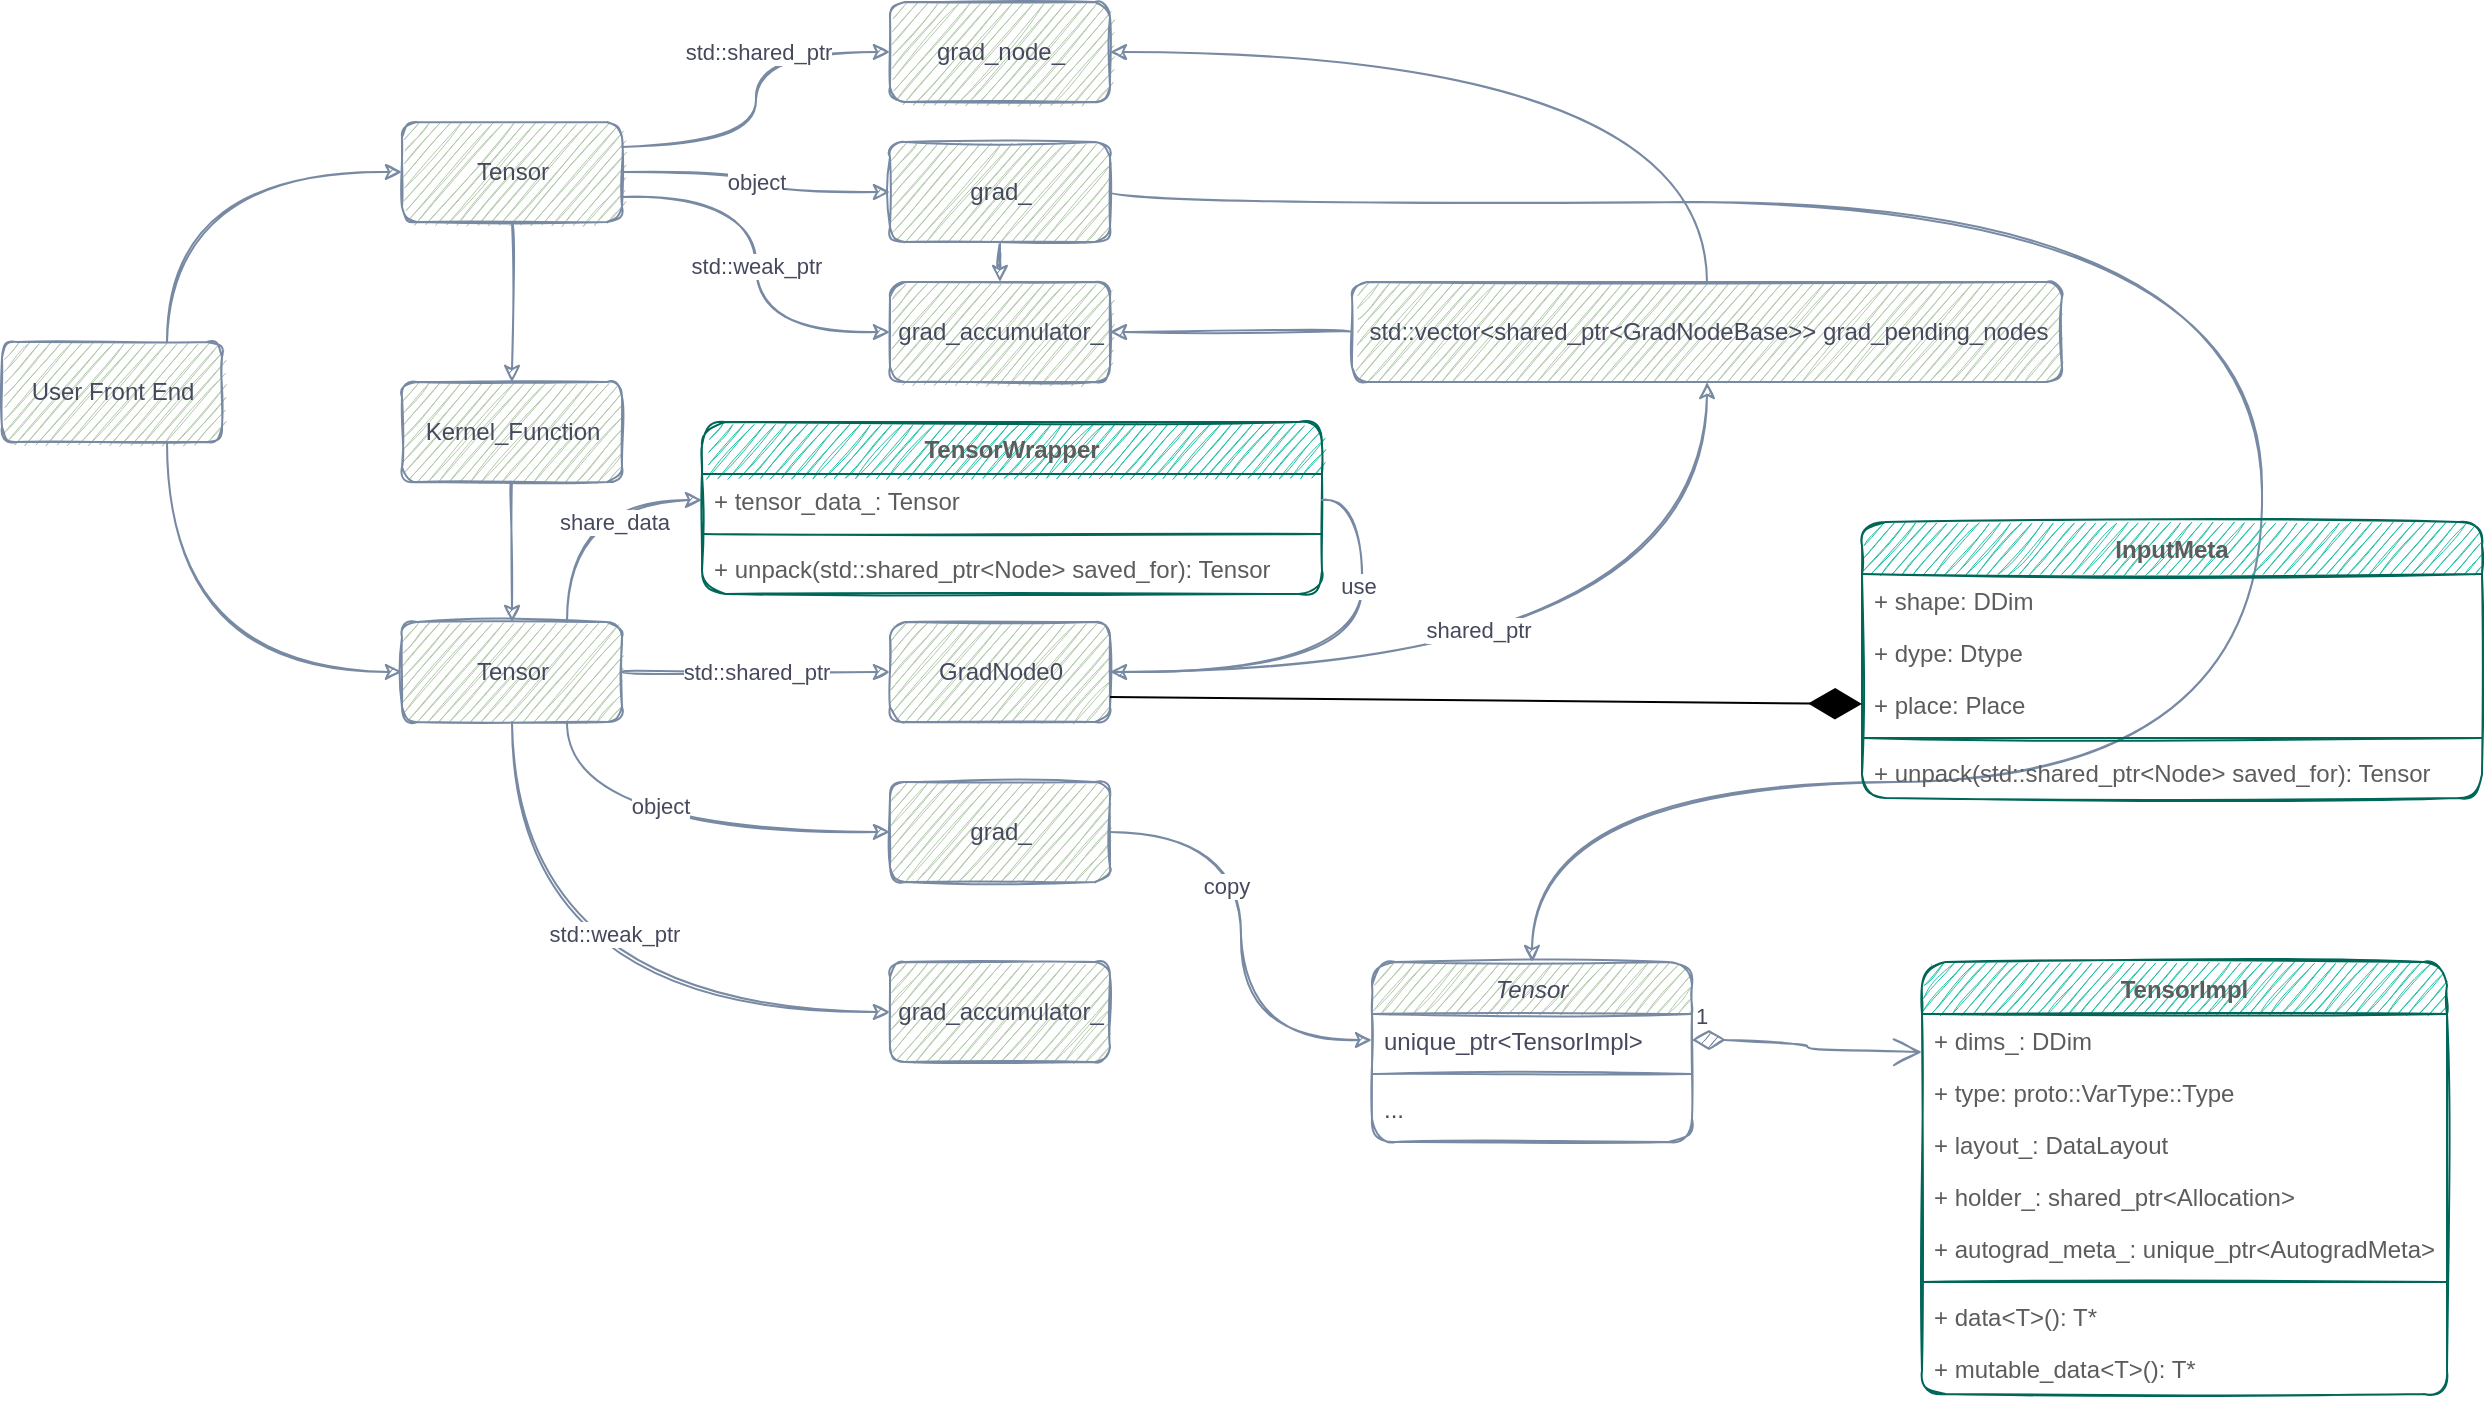<mxfile version="14.7.0" type="github">
  <diagram id="wdjLH5UwVM_nEjBRr2EJ" name="Page-1">
    <mxGraphModel dx="2066" dy="737" grid="1" gridSize="10" guides="1" tooltips="1" connect="1" arrows="1" fold="1" page="1" pageScale="1" pageWidth="850" pageHeight="1100" math="0" shadow="0">
      <root>
        <mxCell id="0" />
        <mxCell id="1" parent="0" />
        <mxCell id="DjDlUBk-94I_P1uRHrz8-1" style="edgeStyle=orthogonalEdgeStyle;curved=1;rounded=1;sketch=1;orthogonalLoop=1;jettySize=auto;html=1;exitX=0.5;exitY=1;exitDx=0;exitDy=0;entryX=0;entryY=0.5;entryDx=0;entryDy=0;fontColor=#46495D;strokeColor=#788AA3;fillColor=#B2C9AB;" parent="1" source="DjDlUBk-94I_P1uRHrz8-8" target="DjDlUBk-94I_P1uRHrz8-19" edge="1">
          <mxGeometry relative="1" as="geometry" />
        </mxCell>
        <mxCell id="DjDlUBk-94I_P1uRHrz8-2" value="std::weak_ptr" style="edgeLabel;html=1;align=center;verticalAlign=middle;resizable=0;points=[];fontColor=#46495D;" parent="DjDlUBk-94I_P1uRHrz8-1" vertex="1" connectable="0">
          <mxGeometry x="0.174" y="39" relative="1" as="geometry">
            <mxPoint as="offset" />
          </mxGeometry>
        </mxCell>
        <mxCell id="DjDlUBk-94I_P1uRHrz8-3" style="edgeStyle=orthogonalEdgeStyle;curved=1;rounded=1;sketch=1;orthogonalLoop=1;jettySize=auto;html=1;exitX=0.75;exitY=1;exitDx=0;exitDy=0;entryX=0;entryY=0.5;entryDx=0;entryDy=0;fontColor=#46495D;strokeColor=#788AA3;fillColor=#B2C9AB;" parent="1" source="DjDlUBk-94I_P1uRHrz8-8" target="DjDlUBk-94I_P1uRHrz8-15" edge="1">
          <mxGeometry relative="1" as="geometry" />
        </mxCell>
        <mxCell id="DjDlUBk-94I_P1uRHrz8-4" value="object" style="edgeLabel;html=1;align=center;verticalAlign=middle;resizable=0;points=[];fontColor=#46495D;" parent="DjDlUBk-94I_P1uRHrz8-3" vertex="1" connectable="0">
          <mxGeometry x="-0.068" y="13" relative="1" as="geometry">
            <mxPoint as="offset" />
          </mxGeometry>
        </mxCell>
        <mxCell id="DjDlUBk-94I_P1uRHrz8-5" value="std::shared_ptr" style="edgeStyle=orthogonalEdgeStyle;curved=1;rounded=1;sketch=1;orthogonalLoop=1;jettySize=auto;html=1;exitX=1;exitY=0.5;exitDx=0;exitDy=0;entryX=0;entryY=0.5;entryDx=0;entryDy=0;fontColor=#46495D;strokeColor=#788AA3;fillColor=#B2C9AB;" parent="1" source="DjDlUBk-94I_P1uRHrz8-8" target="DjDlUBk-94I_P1uRHrz8-12" edge="1">
          <mxGeometry relative="1" as="geometry" />
        </mxCell>
        <mxCell id="DjDlUBk-94I_P1uRHrz8-6" style="edgeStyle=orthogonalEdgeStyle;curved=1;rounded=1;sketch=1;orthogonalLoop=1;jettySize=auto;html=1;exitX=0.75;exitY=0;exitDx=0;exitDy=0;entryX=0;entryY=0.5;entryDx=0;entryDy=0;fontColor=#46495D;strokeColor=#788AA3;fillColor=#B2C9AB;" parent="1" source="DjDlUBk-94I_P1uRHrz8-8" target="DjDlUBk-94I_P1uRHrz8-49" edge="1">
          <mxGeometry relative="1" as="geometry" />
        </mxCell>
        <mxCell id="DjDlUBk-94I_P1uRHrz8-7" value="share_data" style="edgeLabel;html=1;align=center;verticalAlign=middle;resizable=0;points=[];fontColor=#46495D;" parent="DjDlUBk-94I_P1uRHrz8-6" vertex="1" connectable="0">
          <mxGeometry x="0.304" y="-11" relative="1" as="geometry">
            <mxPoint as="offset" />
          </mxGeometry>
        </mxCell>
        <mxCell id="DjDlUBk-94I_P1uRHrz8-8" value="Tensor" style="html=1;rounded=1;sketch=1;fontColor=#46495D;strokeColor=#788AA3;fillColor=#B2C9AB;" parent="1" vertex="1">
          <mxGeometry x="210" y="840" width="110" height="50" as="geometry" />
        </mxCell>
        <mxCell id="DjDlUBk-94I_P1uRHrz8-9" style="edgeStyle=orthogonalEdgeStyle;curved=1;rounded=1;sketch=1;orthogonalLoop=1;jettySize=auto;html=1;exitX=1;exitY=0.5;exitDx=0;exitDy=0;entryX=0.5;entryY=1;entryDx=0;entryDy=0;fontColor=#46495D;strokeColor=#788AA3;fillColor=#B2C9AB;" parent="1" source="DjDlUBk-94I_P1uRHrz8-12" target="DjDlUBk-94I_P1uRHrz8-18" edge="1">
          <mxGeometry relative="1" as="geometry" />
        </mxCell>
        <mxCell id="DjDlUBk-94I_P1uRHrz8-10" value="shared_ptr" style="edgeLabel;html=1;align=center;verticalAlign=middle;resizable=0;points=[];fontColor=#46495D;" parent="DjDlUBk-94I_P1uRHrz8-9" vertex="1" connectable="0">
          <mxGeometry x="-0.178" y="21" relative="1" as="geometry">
            <mxPoint x="1" as="offset" />
          </mxGeometry>
        </mxCell>
        <mxCell id="DjDlUBk-94I_P1uRHrz8-11" style="edgeStyle=orthogonalEdgeStyle;curved=1;rounded=1;sketch=1;orthogonalLoop=1;jettySize=auto;html=1;exitX=1;exitY=0.5;exitDx=0;exitDy=0;entryX=0.5;entryY=0;entryDx=0;entryDy=0;fontColor=#46495D;strokeColor=#788AA3;fillColor=#B2C9AB;" parent="1" source="DjDlUBk-94I_P1uRHrz8-28" target="DjDlUBk-94I_P1uRHrz8-29" edge="1">
          <mxGeometry relative="1" as="geometry">
            <Array as="points">
              <mxPoint x="564" y="630" />
              <mxPoint x="1140" y="630" />
              <mxPoint x="1140" y="920" />
              <mxPoint x="775" y="920" />
            </Array>
          </mxGeometry>
        </mxCell>
        <mxCell id="DjDlUBk-94I_P1uRHrz8-12" value="GradNode0" style="html=1;rounded=1;sketch=1;fontColor=#46495D;strokeColor=#788AA3;fillColor=#B2C9AB;" parent="1" vertex="1">
          <mxGeometry x="454" y="840" width="110" height="50" as="geometry" />
        </mxCell>
        <mxCell id="DjDlUBk-94I_P1uRHrz8-13" style="edgeStyle=orthogonalEdgeStyle;curved=1;rounded=1;sketch=1;orthogonalLoop=1;jettySize=auto;html=1;exitX=1;exitY=0.5;exitDx=0;exitDy=0;entryX=0;entryY=0.5;entryDx=0;entryDy=0;fontColor=#46495D;strokeColor=#788AA3;fillColor=#B2C9AB;" parent="1" source="DjDlUBk-94I_P1uRHrz8-15" target="DjDlUBk-94I_P1uRHrz8-30" edge="1">
          <mxGeometry relative="1" as="geometry" />
        </mxCell>
        <mxCell id="DjDlUBk-94I_P1uRHrz8-14" value="copy" style="edgeLabel;html=1;align=center;verticalAlign=middle;resizable=0;points=[];fontColor=#46495D;" parent="DjDlUBk-94I_P1uRHrz8-13" vertex="1" connectable="0">
          <mxGeometry x="-0.221" y="-8" relative="1" as="geometry">
            <mxPoint y="1" as="offset" />
          </mxGeometry>
        </mxCell>
        <mxCell id="DjDlUBk-94I_P1uRHrz8-15" value="grad_" style="html=1;rounded=1;sketch=1;fontColor=#46495D;strokeColor=#788AA3;fillColor=#B2C9AB;" parent="1" vertex="1">
          <mxGeometry x="454" y="920" width="110" height="50" as="geometry" />
        </mxCell>
        <mxCell id="DjDlUBk-94I_P1uRHrz8-16" style="edgeStyle=orthogonalEdgeStyle;curved=1;rounded=1;sketch=1;orthogonalLoop=1;jettySize=auto;html=1;exitX=0.5;exitY=0;exitDx=0;exitDy=0;entryX=1;entryY=0.5;entryDx=0;entryDy=0;fontColor=#46495D;strokeColor=#788AA3;fillColor=#B2C9AB;" parent="1" source="DjDlUBk-94I_P1uRHrz8-18" target="DjDlUBk-94I_P1uRHrz8-54" edge="1">
          <mxGeometry relative="1" as="geometry">
            <mxPoint x="564" y="555" as="targetPoint" />
          </mxGeometry>
        </mxCell>
        <mxCell id="DjDlUBk-94I_P1uRHrz8-17" style="edgeStyle=orthogonalEdgeStyle;curved=1;rounded=1;sketch=1;orthogonalLoop=1;jettySize=auto;html=1;exitX=0;exitY=0.5;exitDx=0;exitDy=0;entryX=1;entryY=0.5;entryDx=0;entryDy=0;fontColor=#46495D;strokeColor=#788AA3;fillColor=#B2C9AB;" parent="1" source="DjDlUBk-94I_P1uRHrz8-18" target="DjDlUBk-94I_P1uRHrz8-26" edge="1">
          <mxGeometry relative="1" as="geometry" />
        </mxCell>
        <mxCell id="DjDlUBk-94I_P1uRHrz8-18" value="std::vector&amp;lt;shared_ptr&amp;lt;GradNodeBase&amp;gt;&amp;gt; grad_pending_nodes" style="html=1;rounded=1;sketch=1;fontColor=#46495D;strokeColor=#788AA3;fillColor=#B2C9AB;" parent="1" vertex="1">
          <mxGeometry x="685" y="670" width="355" height="50" as="geometry" />
        </mxCell>
        <mxCell id="DjDlUBk-94I_P1uRHrz8-19" value="grad_accumulator_" style="html=1;rounded=1;sketch=1;fontColor=#46495D;strokeColor=#788AA3;fillColor=#B2C9AB;" parent="1" vertex="1">
          <mxGeometry x="454" y="1010" width="110" height="50" as="geometry" />
        </mxCell>
        <mxCell id="DjDlUBk-94I_P1uRHrz8-20" style="edgeStyle=orthogonalEdgeStyle;curved=1;rounded=1;sketch=1;orthogonalLoop=1;jettySize=auto;html=1;exitX=1;exitY=0.25;exitDx=0;exitDy=0;entryX=0;entryY=0.5;entryDx=0;entryDy=0;fontColor=#46495D;strokeColor=#788AA3;fillColor=#B2C9AB;" parent="1" source="DjDlUBk-94I_P1uRHrz8-25" target="DjDlUBk-94I_P1uRHrz8-54" edge="1">
          <mxGeometry relative="1" as="geometry">
            <mxPoint x="454" y="555" as="targetPoint" />
          </mxGeometry>
        </mxCell>
        <mxCell id="DjDlUBk-94I_P1uRHrz8-21" value="std::shared_ptr" style="edgeLabel;html=1;align=center;verticalAlign=middle;resizable=0;points=[];fontColor=#46495D;" parent="DjDlUBk-94I_P1uRHrz8-20" vertex="1" connectable="0">
          <mxGeometry x="0.274" relative="1" as="geometry">
            <mxPoint as="offset" />
          </mxGeometry>
        </mxCell>
        <mxCell id="DjDlUBk-94I_P1uRHrz8-22" value="std::weak_ptr" style="edgeStyle=orthogonalEdgeStyle;curved=1;rounded=1;sketch=1;orthogonalLoop=1;jettySize=auto;html=1;exitX=1;exitY=0.75;exitDx=0;exitDy=0;entryX=0;entryY=0.5;entryDx=0;entryDy=0;fontColor=#46495D;strokeColor=#788AA3;fillColor=#B2C9AB;" parent="1" source="DjDlUBk-94I_P1uRHrz8-25" target="DjDlUBk-94I_P1uRHrz8-26" edge="1">
          <mxGeometry relative="1" as="geometry" />
        </mxCell>
        <mxCell id="DjDlUBk-94I_P1uRHrz8-23" value="object" style="edgeStyle=orthogonalEdgeStyle;curved=1;rounded=1;sketch=1;orthogonalLoop=1;jettySize=auto;html=1;exitX=1;exitY=0.5;exitDx=0;exitDy=0;entryX=0;entryY=0.5;entryDx=0;entryDy=0;fontColor=#46495D;strokeColor=#788AA3;fillColor=#B2C9AB;" parent="1" source="DjDlUBk-94I_P1uRHrz8-25" target="DjDlUBk-94I_P1uRHrz8-28" edge="1">
          <mxGeometry relative="1" as="geometry" />
        </mxCell>
        <mxCell id="DjDlUBk-94I_P1uRHrz8-24" style="edgeStyle=orthogonalEdgeStyle;curved=1;rounded=1;sketch=1;orthogonalLoop=1;jettySize=auto;html=1;exitX=0.5;exitY=1;exitDx=0;exitDy=0;fontColor=#46495D;strokeColor=#788AA3;fillColor=#B2C9AB;" parent="1" source="DjDlUBk-94I_P1uRHrz8-25" target="DjDlUBk-94I_P1uRHrz8-38" edge="1">
          <mxGeometry relative="1" as="geometry" />
        </mxCell>
        <mxCell id="DjDlUBk-94I_P1uRHrz8-25" value="Tensor" style="html=1;rounded=1;sketch=1;fontColor=#46495D;strokeColor=#788AA3;fillColor=#B2C9AB;" parent="1" vertex="1">
          <mxGeometry x="210" y="590" width="110" height="50" as="geometry" />
        </mxCell>
        <mxCell id="DjDlUBk-94I_P1uRHrz8-26" value="grad_accumulator_" style="html=1;rounded=1;sketch=1;fontColor=#46495D;strokeColor=#788AA3;fillColor=#B2C9AB;" parent="1" vertex="1">
          <mxGeometry x="454" y="670" width="110" height="50" as="geometry" />
        </mxCell>
        <mxCell id="DjDlUBk-94I_P1uRHrz8-27" value="" style="edgeStyle=orthogonalEdgeStyle;curved=1;rounded=1;sketch=1;orthogonalLoop=1;jettySize=auto;html=1;fontColor=#46495D;strokeColor=#788AA3;fillColor=#B2C9AB;" parent="1" source="DjDlUBk-94I_P1uRHrz8-28" target="DjDlUBk-94I_P1uRHrz8-26" edge="1">
          <mxGeometry relative="1" as="geometry" />
        </mxCell>
        <mxCell id="DjDlUBk-94I_P1uRHrz8-28" value="grad_" style="html=1;rounded=1;sketch=1;fontColor=#46495D;strokeColor=#788AA3;fillColor=#B2C9AB;" parent="1" vertex="1">
          <mxGeometry x="454" y="600" width="110" height="50" as="geometry" />
        </mxCell>
        <mxCell id="DjDlUBk-94I_P1uRHrz8-29" value="Tensor" style="swimlane;fontStyle=2;align=center;verticalAlign=top;childLayout=stackLayout;horizontal=1;startSize=26;horizontalStack=0;resizeParent=1;resizeLast=0;collapsible=1;marginBottom=0;shadow=0;strokeWidth=1;fillColor=#B2C9AB;strokeColor=#788AA3;fontColor=#46495D;sketch=1;rounded=1;" parent="1" vertex="1">
          <mxGeometry x="695" y="1010" width="160" height="90" as="geometry">
            <mxRectangle x="230" y="140" width="160" height="26" as="alternateBounds" />
          </mxGeometry>
        </mxCell>
        <mxCell id="DjDlUBk-94I_P1uRHrz8-30" value="unique_ptr&lt;TensorImpl&gt;" style="text;align=left;verticalAlign=top;spacingLeft=4;spacingRight=4;overflow=hidden;rotatable=0;points=[[0,0.5],[1,0.5]];portConstraint=eastwest;shadow=0;html=0;fontColor=#46495D;sketch=1;rounded=1;" parent="DjDlUBk-94I_P1uRHrz8-29" vertex="1">
          <mxGeometry y="26" width="160" height="26" as="geometry" />
        </mxCell>
        <mxCell id="DjDlUBk-94I_P1uRHrz8-31" value="" style="line;html=1;strokeWidth=1;align=left;verticalAlign=middle;spacingTop=-1;spacingLeft=3;spacingRight=3;rotatable=0;labelPosition=right;points=[];portConstraint=eastwest;fillColor=#B2C9AB;strokeColor=#788AA3;fontColor=#46495D;sketch=1;rounded=1;" parent="DjDlUBk-94I_P1uRHrz8-29" vertex="1">
          <mxGeometry y="52" width="160" height="8" as="geometry" />
        </mxCell>
        <mxCell id="DjDlUBk-94I_P1uRHrz8-32" value="..." style="text;align=left;verticalAlign=top;spacingLeft=4;spacingRight=4;overflow=hidden;rotatable=0;points=[[0,0.5],[1,0.5]];portConstraint=eastwest;fontColor=#46495D;sketch=1;rounded=1;" parent="DjDlUBk-94I_P1uRHrz8-29" vertex="1">
          <mxGeometry y="60" width="160" height="26" as="geometry" />
        </mxCell>
        <mxCell id="DjDlUBk-94I_P1uRHrz8-33" value="1" style="endArrow=open;html=1;endSize=12;startArrow=diamondThin;startSize=14;startFill=1;edgeStyle=orthogonalEdgeStyle;align=left;verticalAlign=bottom;entryX=0;entryY=0.5;entryDx=0;entryDy=0;strokeColor=#788AA3;fontColor=#46495D;curved=1;sketch=1;exitX=1;exitY=0.5;exitDx=0;exitDy=0;" parent="1" source="DjDlUBk-94I_P1uRHrz8-30" edge="1">
          <mxGeometry x="-1" y="3" relative="1" as="geometry">
            <mxPoint x="740" y="1025" as="sourcePoint" />
            <mxPoint x="970" y="1055" as="targetPoint" />
          </mxGeometry>
        </mxCell>
        <mxCell id="DjDlUBk-94I_P1uRHrz8-34" style="edgeStyle=orthogonalEdgeStyle;curved=1;rounded=1;sketch=1;orthogonalLoop=1;jettySize=auto;html=1;exitX=0.75;exitY=0;exitDx=0;exitDy=0;entryX=0;entryY=0.5;entryDx=0;entryDy=0;fontColor=#46495D;strokeColor=#788AA3;fillColor=#B2C9AB;" parent="1" source="DjDlUBk-94I_P1uRHrz8-36" target="DjDlUBk-94I_P1uRHrz8-25" edge="1">
          <mxGeometry relative="1" as="geometry" />
        </mxCell>
        <mxCell id="DjDlUBk-94I_P1uRHrz8-35" style="edgeStyle=orthogonalEdgeStyle;curved=1;rounded=1;sketch=1;orthogonalLoop=1;jettySize=auto;html=1;exitX=0.75;exitY=1;exitDx=0;exitDy=0;entryX=0;entryY=0.5;entryDx=0;entryDy=0;fontColor=#46495D;strokeColor=#788AA3;fillColor=#B2C9AB;" parent="1" source="DjDlUBk-94I_P1uRHrz8-36" target="DjDlUBk-94I_P1uRHrz8-8" edge="1">
          <mxGeometry relative="1" as="geometry" />
        </mxCell>
        <mxCell id="DjDlUBk-94I_P1uRHrz8-36" value="User Front End" style="html=1;rounded=1;sketch=1;fontColor=#46495D;strokeColor=#788AA3;fillColor=#B2C9AB;" parent="1" vertex="1">
          <mxGeometry x="10" y="700" width="110" height="50" as="geometry" />
        </mxCell>
        <mxCell id="DjDlUBk-94I_P1uRHrz8-37" style="edgeStyle=orthogonalEdgeStyle;curved=1;rounded=1;sketch=1;orthogonalLoop=1;jettySize=auto;html=1;exitX=0.5;exitY=1;exitDx=0;exitDy=0;entryX=0.5;entryY=0;entryDx=0;entryDy=0;fontColor=#46495D;strokeColor=#788AA3;fillColor=#B2C9AB;" parent="1" source="DjDlUBk-94I_P1uRHrz8-38" target="DjDlUBk-94I_P1uRHrz8-8" edge="1">
          <mxGeometry relative="1" as="geometry" />
        </mxCell>
        <mxCell id="DjDlUBk-94I_P1uRHrz8-38" value="Kernel_Function" style="html=1;rounded=1;sketch=1;fontColor=#46495D;strokeColor=#788AA3;fillColor=#B2C9AB;" parent="1" vertex="1">
          <mxGeometry x="210" y="720" width="110" height="50" as="geometry" />
        </mxCell>
        <mxCell id="DjDlUBk-94I_P1uRHrz8-39" value="TensorImpl" style="swimlane;fontStyle=1;align=center;verticalAlign=top;childLayout=stackLayout;horizontal=1;startSize=26;horizontalStack=0;resizeParent=1;resizeParentMax=0;resizeLast=0;collapsible=1;marginBottom=0;sketch=1;rounded=1;fillColor=#21C0A5;strokeColor=#006658;fontColor=#5C5C5C;" parent="1" vertex="1">
          <mxGeometry x="970" y="1010" width="262.5" height="216" as="geometry" />
        </mxCell>
        <mxCell id="DjDlUBk-94I_P1uRHrz8-40" value="+ dims_: DDim" style="text;strokeColor=none;fillColor=none;align=left;verticalAlign=top;spacingLeft=4;spacingRight=4;overflow=hidden;rotatable=0;points=[[0,0.5],[1,0.5]];portConstraint=eastwest;sketch=1;rounded=1;fontColor=#5C5C5C;" parent="DjDlUBk-94I_P1uRHrz8-39" vertex="1">
          <mxGeometry y="26" width="262.5" height="26" as="geometry" />
        </mxCell>
        <mxCell id="DjDlUBk-94I_P1uRHrz8-41" value="+ type: proto::VarType::Type" style="text;strokeColor=none;fillColor=none;align=left;verticalAlign=top;spacingLeft=4;spacingRight=4;overflow=hidden;rotatable=0;points=[[0,0.5],[1,0.5]];portConstraint=eastwest;sketch=1;rounded=1;fontColor=#5C5C5C;" parent="DjDlUBk-94I_P1uRHrz8-39" vertex="1">
          <mxGeometry y="52" width="262.5" height="26" as="geometry" />
        </mxCell>
        <mxCell id="DjDlUBk-94I_P1uRHrz8-42" value="+ layout_: DataLayout" style="text;strokeColor=none;fillColor=none;align=left;verticalAlign=top;spacingLeft=4;spacingRight=4;overflow=hidden;rotatable=0;points=[[0,0.5],[1,0.5]];portConstraint=eastwest;sketch=1;rounded=1;fontColor=#5C5C5C;" parent="DjDlUBk-94I_P1uRHrz8-39" vertex="1">
          <mxGeometry y="78" width="262.5" height="26" as="geometry" />
        </mxCell>
        <mxCell id="DjDlUBk-94I_P1uRHrz8-43" value="+ holder_: shared_ptr&lt;Allocation&gt;" style="text;strokeColor=none;fillColor=none;align=left;verticalAlign=top;spacingLeft=4;spacingRight=4;overflow=hidden;rotatable=0;points=[[0,0.5],[1,0.5]];portConstraint=eastwest;sketch=1;rounded=1;fontColor=#5C5C5C;" parent="DjDlUBk-94I_P1uRHrz8-39" vertex="1">
          <mxGeometry y="104" width="262.5" height="26" as="geometry" />
        </mxCell>
        <mxCell id="DjDlUBk-94I_P1uRHrz8-44" value="+ autograd_meta_: unique_ptr&lt;AutogradMeta&gt;" style="text;strokeColor=none;fillColor=none;align=left;verticalAlign=top;spacingLeft=4;spacingRight=4;overflow=hidden;rotatable=0;points=[[0,0.5],[1,0.5]];portConstraint=eastwest;sketch=1;rounded=1;fontColor=#5C5C5C;" parent="DjDlUBk-94I_P1uRHrz8-39" vertex="1">
          <mxGeometry y="130" width="262.5" height="26" as="geometry" />
        </mxCell>
        <mxCell id="DjDlUBk-94I_P1uRHrz8-45" value="" style="line;strokeWidth=1;fillColor=none;align=left;verticalAlign=middle;spacingTop=-1;spacingLeft=3;spacingRight=3;rotatable=0;labelPosition=right;points=[];portConstraint=eastwest;sketch=1;rounded=1;strokeColor=#006658;fontColor=#5C5C5C;" parent="DjDlUBk-94I_P1uRHrz8-39" vertex="1">
          <mxGeometry y="156" width="262.5" height="8" as="geometry" />
        </mxCell>
        <mxCell id="DjDlUBk-94I_P1uRHrz8-46" value="+ data&lt;T&gt;(): T*" style="text;strokeColor=none;fillColor=none;align=left;verticalAlign=top;spacingLeft=4;spacingRight=4;overflow=hidden;rotatable=0;points=[[0,0.5],[1,0.5]];portConstraint=eastwest;sketch=1;rounded=1;fontColor=#5C5C5C;" parent="DjDlUBk-94I_P1uRHrz8-39" vertex="1">
          <mxGeometry y="164" width="262.5" height="26" as="geometry" />
        </mxCell>
        <mxCell id="DjDlUBk-94I_P1uRHrz8-47" value="+ mutable_data&lt;T&gt;(): T*" style="text;strokeColor=none;fillColor=none;align=left;verticalAlign=top;spacingLeft=4;spacingRight=4;overflow=hidden;rotatable=0;points=[[0,0.5],[1,0.5]];portConstraint=eastwest;sketch=1;rounded=1;fontColor=#5C5C5C;" parent="DjDlUBk-94I_P1uRHrz8-39" vertex="1">
          <mxGeometry y="190" width="262.5" height="26" as="geometry" />
        </mxCell>
        <mxCell id="DjDlUBk-94I_P1uRHrz8-48" value="TensorWrapper" style="swimlane;fontStyle=1;align=center;verticalAlign=top;childLayout=stackLayout;horizontal=1;startSize=26;horizontalStack=0;resizeParent=1;resizeParentMax=0;resizeLast=0;collapsible=1;marginBottom=0;sketch=1;rounded=1;fillColor=#21C0A5;strokeColor=#006658;fontColor=#5C5C5C;" parent="1" vertex="1">
          <mxGeometry x="360" y="740" width="310" height="86" as="geometry" />
        </mxCell>
        <mxCell id="DjDlUBk-94I_P1uRHrz8-49" value="+ tensor_data_: Tensor" style="text;strokeColor=none;fillColor=none;align=left;verticalAlign=top;spacingLeft=4;spacingRight=4;overflow=hidden;rotatable=0;points=[[0,0.5],[1,0.5]];portConstraint=eastwest;sketch=1;rounded=1;fontColor=#5C5C5C;" parent="DjDlUBk-94I_P1uRHrz8-48" vertex="1">
          <mxGeometry y="26" width="310" height="26" as="geometry" />
        </mxCell>
        <mxCell id="DjDlUBk-94I_P1uRHrz8-50" value="" style="line;strokeWidth=1;fillColor=none;align=left;verticalAlign=middle;spacingTop=-1;spacingLeft=3;spacingRight=3;rotatable=0;labelPosition=right;points=[];portConstraint=eastwest;sketch=1;rounded=1;strokeColor=#006658;fontColor=#5C5C5C;" parent="DjDlUBk-94I_P1uRHrz8-48" vertex="1">
          <mxGeometry y="52" width="310" height="8" as="geometry" />
        </mxCell>
        <mxCell id="DjDlUBk-94I_P1uRHrz8-51" value="+ unpack(std::shared_ptr&lt;Node&gt; saved_for): Tensor" style="text;strokeColor=none;fillColor=none;align=left;verticalAlign=top;spacingLeft=4;spacingRight=4;overflow=hidden;rotatable=0;points=[[0,0.5],[1,0.5]];portConstraint=eastwest;sketch=1;rounded=1;fontColor=#5C5C5C;" parent="DjDlUBk-94I_P1uRHrz8-48" vertex="1">
          <mxGeometry y="60" width="310" height="26" as="geometry" />
        </mxCell>
        <mxCell id="DjDlUBk-94I_P1uRHrz8-52" style="edgeStyle=orthogonalEdgeStyle;curved=1;rounded=1;sketch=1;orthogonalLoop=1;jettySize=auto;html=1;exitX=1;exitY=0.5;exitDx=0;exitDy=0;entryX=1;entryY=0.5;entryDx=0;entryDy=0;fontColor=#46495D;strokeColor=#788AA3;fillColor=#B2C9AB;" parent="1" source="DjDlUBk-94I_P1uRHrz8-49" target="DjDlUBk-94I_P1uRHrz8-12" edge="1">
          <mxGeometry relative="1" as="geometry" />
        </mxCell>
        <mxCell id="DjDlUBk-94I_P1uRHrz8-53" value="use" style="edgeLabel;html=1;align=center;verticalAlign=middle;resizable=0;points=[];fontColor=#46495D;" parent="DjDlUBk-94I_P1uRHrz8-52" vertex="1" connectable="0">
          <mxGeometry x="-0.447" y="-2" relative="1" as="geometry">
            <mxPoint y="-1" as="offset" />
          </mxGeometry>
        </mxCell>
        <mxCell id="DjDlUBk-94I_P1uRHrz8-54" value="grad_node_" style="html=1;rounded=1;sketch=1;fontColor=#46495D;strokeColor=#788AA3;fillColor=#B2C9AB;" parent="1" vertex="1">
          <mxGeometry x="454" y="530" width="110" height="50" as="geometry" />
        </mxCell>
        <mxCell id="oUVosOLtsmR4s0kaUU6V-1" value="InputMeta" style="swimlane;fontStyle=1;align=center;verticalAlign=top;childLayout=stackLayout;horizontal=1;startSize=26;horizontalStack=0;resizeParent=1;resizeParentMax=0;resizeLast=0;collapsible=1;marginBottom=0;sketch=1;rounded=1;fillColor=#21C0A5;strokeColor=#006658;fontColor=#5C5C5C;" vertex="1" parent="1">
          <mxGeometry x="940" y="790" width="310" height="138" as="geometry" />
        </mxCell>
        <mxCell id="oUVosOLtsmR4s0kaUU6V-2" value="+ shape: DDim" style="text;strokeColor=none;fillColor=none;align=left;verticalAlign=top;spacingLeft=4;spacingRight=4;overflow=hidden;rotatable=0;points=[[0,0.5],[1,0.5]];portConstraint=eastwest;sketch=1;rounded=1;fontColor=#5C5C5C;" vertex="1" parent="oUVosOLtsmR4s0kaUU6V-1">
          <mxGeometry y="26" width="310" height="26" as="geometry" />
        </mxCell>
        <mxCell id="oUVosOLtsmR4s0kaUU6V-5" value="+ dype: Dtype" style="text;strokeColor=none;fillColor=none;align=left;verticalAlign=top;spacingLeft=4;spacingRight=4;overflow=hidden;rotatable=0;points=[[0,0.5],[1,0.5]];portConstraint=eastwest;sketch=1;rounded=1;fontColor=#5C5C5C;" vertex="1" parent="oUVosOLtsmR4s0kaUU6V-1">
          <mxGeometry y="52" width="310" height="26" as="geometry" />
        </mxCell>
        <mxCell id="oUVosOLtsmR4s0kaUU6V-6" value="+ place: Place" style="text;strokeColor=none;fillColor=none;align=left;verticalAlign=top;spacingLeft=4;spacingRight=4;overflow=hidden;rotatable=0;points=[[0,0.5],[1,0.5]];portConstraint=eastwest;sketch=1;rounded=1;fontColor=#5C5C5C;" vertex="1" parent="oUVosOLtsmR4s0kaUU6V-1">
          <mxGeometry y="78" width="310" height="26" as="geometry" />
        </mxCell>
        <mxCell id="oUVosOLtsmR4s0kaUU6V-3" value="" style="line;strokeWidth=1;fillColor=none;align=left;verticalAlign=middle;spacingTop=-1;spacingLeft=3;spacingRight=3;rotatable=0;labelPosition=right;points=[];portConstraint=eastwest;sketch=1;rounded=1;strokeColor=#006658;fontColor=#5C5C5C;" vertex="1" parent="oUVosOLtsmR4s0kaUU6V-1">
          <mxGeometry y="104" width="310" height="8" as="geometry" />
        </mxCell>
        <mxCell id="oUVosOLtsmR4s0kaUU6V-4" value="+ unpack(std::shared_ptr&lt;Node&gt; saved_for): Tensor" style="text;strokeColor=none;fillColor=none;align=left;verticalAlign=top;spacingLeft=4;spacingRight=4;overflow=hidden;rotatable=0;points=[[0,0.5],[1,0.5]];portConstraint=eastwest;sketch=1;rounded=1;fontColor=#5C5C5C;" vertex="1" parent="oUVosOLtsmR4s0kaUU6V-1">
          <mxGeometry y="112" width="310" height="26" as="geometry" />
        </mxCell>
        <mxCell id="oUVosOLtsmR4s0kaUU6V-7" value="" style="endArrow=diamondThin;endFill=1;endSize=24;html=1;exitX=1;exitY=0.75;exitDx=0;exitDy=0;entryX=0;entryY=0.5;entryDx=0;entryDy=0;" edge="1" parent="1" source="DjDlUBk-94I_P1uRHrz8-12" target="oUVosOLtsmR4s0kaUU6V-6">
          <mxGeometry width="160" relative="1" as="geometry">
            <mxPoint x="570" y="870" as="sourcePoint" />
            <mxPoint x="730" y="870" as="targetPoint" />
          </mxGeometry>
        </mxCell>
      </root>
    </mxGraphModel>
  </diagram>
</mxfile>

